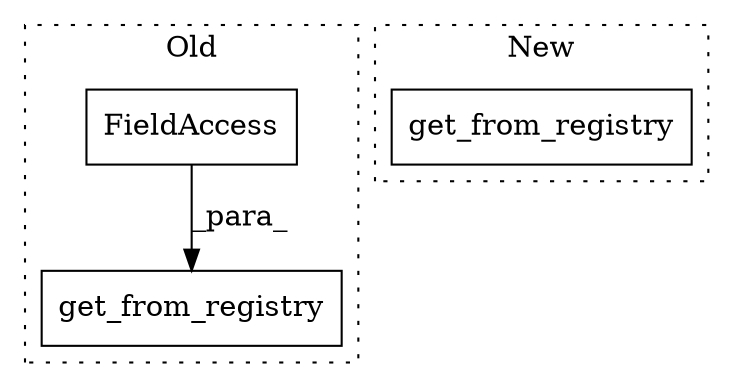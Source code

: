 digraph G {
subgraph cluster0 {
1 [label="get_from_registry" a="32" s="3636,3676" l="18,1" shape="box"];
3 [label="FieldAccess" a="22" s="3661" l="15" shape="box"];
label = "Old";
style="dotted";
}
subgraph cluster1 {
2 [label="get_from_registry" a="32" s="3603" l="19" shape="box"];
label = "New";
style="dotted";
}
3 -> 1 [label="_para_"];
}